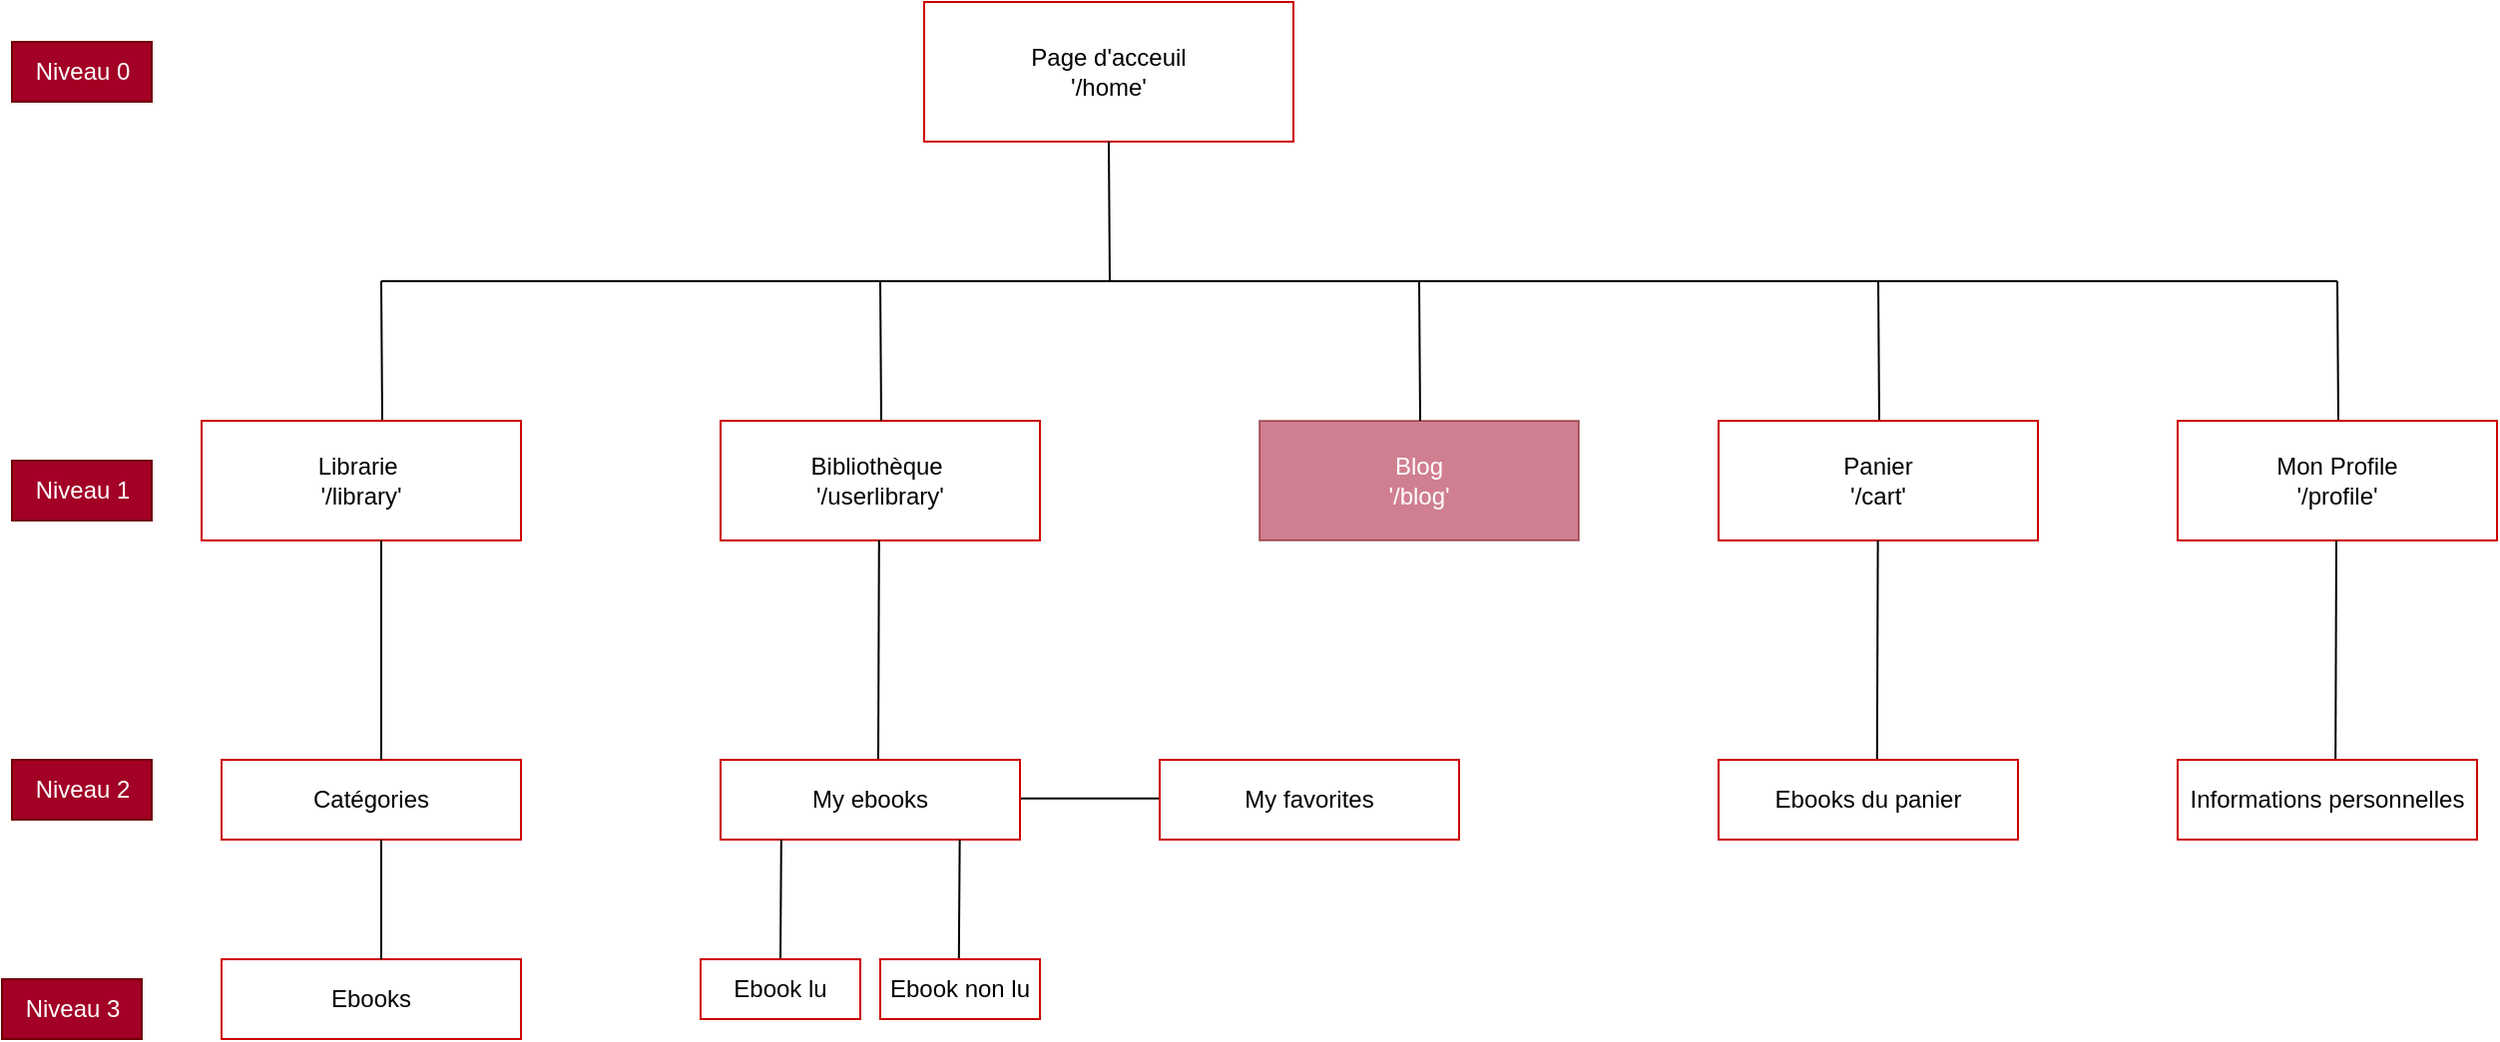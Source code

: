 <mxfile>
    <diagram id="qgjxE6ETZMt520O9OTiq" name="Page-1">
        <mxGraphModel dx="1590" dy="1090" grid="1" gridSize="10" guides="1" tooltips="1" connect="1" arrows="1" fold="1" page="1" pageScale="1" pageWidth="1169" pageHeight="1654" math="0" shadow="0">
            <root>
                <mxCell id="0"/>
                <mxCell id="1" parent="0"/>
                <mxCell id="2" value="Page d'acceuil&lt;br&gt;'/home'" style="whiteSpace=wrap;html=1;align=center;strokeColor=#CC0000;" vertex="1" parent="1">
                    <mxGeometry x="492" y="100" width="185" height="70" as="geometry"/>
                </mxCell>
                <mxCell id="3" value="" style="endArrow=none;html=1;entryX=0.5;entryY=1;entryDx=0;entryDy=0;" edge="1" parent="1" target="2">
                    <mxGeometry width="50" height="50" relative="1" as="geometry">
                        <mxPoint x="585" y="240" as="sourcePoint"/>
                        <mxPoint x="550" y="410" as="targetPoint"/>
                    </mxGeometry>
                </mxCell>
                <mxCell id="5" value="" style="endArrow=none;html=1;" edge="1" parent="1">
                    <mxGeometry width="50" height="50" relative="1" as="geometry">
                        <mxPoint x="220" y="240" as="sourcePoint"/>
                        <mxPoint x="1200" y="240" as="targetPoint"/>
                    </mxGeometry>
                </mxCell>
                <mxCell id="6" value="" style="endArrow=none;html=1;entryX=0.5;entryY=1;entryDx=0;entryDy=0;" edge="1" parent="1">
                    <mxGeometry width="50" height="50" relative="1" as="geometry">
                        <mxPoint x="220.5" y="310" as="sourcePoint"/>
                        <mxPoint x="220.0" y="240" as="targetPoint"/>
                    </mxGeometry>
                </mxCell>
                <mxCell id="7" value="" style="endArrow=none;html=1;entryX=0.5;entryY=1;entryDx=0;entryDy=0;" edge="1" parent="1">
                    <mxGeometry width="50" height="50" relative="1" as="geometry">
                        <mxPoint x="970.5" y="310" as="sourcePoint"/>
                        <mxPoint x="970.0" y="240" as="targetPoint"/>
                    </mxGeometry>
                </mxCell>
                <mxCell id="8" value="Librarie&amp;nbsp;&lt;br&gt;'/library'" style="whiteSpace=wrap;html=1;align=center;strokeColor=#CC0000;" vertex="1" parent="1">
                    <mxGeometry x="130" y="310" width="160" height="60" as="geometry"/>
                </mxCell>
                <mxCell id="9" value="Bibliothèque&amp;nbsp;&lt;br&gt;'/userlibrary'" style="whiteSpace=wrap;html=1;align=center;strokeColor=#CC0000;" vertex="1" parent="1">
                    <mxGeometry x="390" y="310" width="160" height="60" as="geometry"/>
                </mxCell>
                <mxCell id="10" value="Panier&lt;br&gt;'/cart'" style="whiteSpace=wrap;html=1;align=center;strokeColor=#CC0000;" vertex="1" parent="1">
                    <mxGeometry x="890" y="310" width="160" height="60" as="geometry"/>
                </mxCell>
                <mxCell id="11" value="Blog&lt;br&gt;'/blog'" style="whiteSpace=wrap;html=1;align=center;fillColor=#a20025;fontColor=#ffffff;strokeColor=#6F0000;opacity=50;" vertex="1" parent="1">
                    <mxGeometry x="660" y="310" width="160" height="60" as="geometry"/>
                </mxCell>
                <mxCell id="12" value="" style="endArrow=none;html=1;entryX=0.5;entryY=1;entryDx=0;entryDy=0;" edge="1" parent="1">
                    <mxGeometry width="50" height="50" relative="1" as="geometry">
                        <mxPoint x="470.5" y="310" as="sourcePoint"/>
                        <mxPoint x="470.0" y="240" as="targetPoint"/>
                    </mxGeometry>
                </mxCell>
                <mxCell id="13" value="" style="endArrow=none;html=1;entryX=0.5;entryY=1;entryDx=0;entryDy=0;" edge="1" parent="1">
                    <mxGeometry width="50" height="50" relative="1" as="geometry">
                        <mxPoint x="740.5" y="310" as="sourcePoint"/>
                        <mxPoint x="740.0" y="240" as="targetPoint"/>
                    </mxGeometry>
                </mxCell>
                <mxCell id="14" value="" style="endArrow=none;html=1;entryX=0.5;entryY=1;entryDx=0;entryDy=0;" edge="1" parent="1">
                    <mxGeometry width="50" height="50" relative="1" as="geometry">
                        <mxPoint x="469" y="480" as="sourcePoint"/>
                        <mxPoint x="469.41" y="370" as="targetPoint"/>
                    </mxGeometry>
                </mxCell>
                <mxCell id="15" value="" style="endArrow=none;html=1;" edge="1" parent="1">
                    <mxGeometry width="50" height="50" relative="1" as="geometry">
                        <mxPoint x="540" y="499.41" as="sourcePoint"/>
                        <mxPoint x="610" y="499.41" as="targetPoint"/>
                    </mxGeometry>
                </mxCell>
                <mxCell id="16" value="My ebooks" style="whiteSpace=wrap;html=1;align=center;strokeColor=#CC0000;" vertex="1" parent="1">
                    <mxGeometry x="390" y="480" width="150" height="40" as="geometry"/>
                </mxCell>
                <mxCell id="18" value="My favorites" style="whiteSpace=wrap;html=1;align=center;strokeColor=#CC0000;" vertex="1" parent="1">
                    <mxGeometry x="610" y="480" width="150" height="40" as="geometry"/>
                </mxCell>
                <mxCell id="24" value="" style="endArrow=none;html=1;entryX=0.5;entryY=1;entryDx=0;entryDy=0;" edge="1" parent="1">
                    <mxGeometry width="50" height="50" relative="1" as="geometry">
                        <mxPoint x="420" y="580.0" as="sourcePoint"/>
                        <mxPoint x="420.41" y="520.0" as="targetPoint"/>
                    </mxGeometry>
                </mxCell>
                <mxCell id="25" value="Ebook lu" style="whiteSpace=wrap;html=1;align=center;strokeColor=#CC0000;" vertex="1" parent="1">
                    <mxGeometry x="380" y="580" width="80" height="30" as="geometry"/>
                </mxCell>
                <mxCell id="26" value="" style="endArrow=none;html=1;entryX=0.5;entryY=1;entryDx=0;entryDy=0;" edge="1" parent="1">
                    <mxGeometry width="50" height="50" relative="1" as="geometry">
                        <mxPoint x="509.41" y="580.0" as="sourcePoint"/>
                        <mxPoint x="509.82" y="520.0" as="targetPoint"/>
                    </mxGeometry>
                </mxCell>
                <mxCell id="27" value="Ebook non lu" style="whiteSpace=wrap;html=1;align=center;strokeColor=#CC0000;" vertex="1" parent="1">
                    <mxGeometry x="470" y="580" width="80" height="30" as="geometry"/>
                </mxCell>
                <mxCell id="28" value="Catégories" style="whiteSpace=wrap;html=1;align=center;strokeColor=#CC0000;" vertex="1" parent="1">
                    <mxGeometry x="140" y="480" width="150" height="40" as="geometry"/>
                </mxCell>
                <mxCell id="29" value="" style="endArrow=none;html=1;entryX=0.5;entryY=1;entryDx=0;entryDy=0;" edge="1" parent="1">
                    <mxGeometry width="50" height="50" relative="1" as="geometry">
                        <mxPoint x="220" y="480" as="sourcePoint"/>
                        <mxPoint x="220.0" y="370" as="targetPoint"/>
                    </mxGeometry>
                </mxCell>
                <mxCell id="30" value="" style="endArrow=none;html=1;entryX=0.5;entryY=1;entryDx=0;entryDy=0;" edge="1" parent="1">
                    <mxGeometry width="50" height="50" relative="1" as="geometry">
                        <mxPoint x="969.41" y="480.0" as="sourcePoint"/>
                        <mxPoint x="969.82" y="370" as="targetPoint"/>
                    </mxGeometry>
                </mxCell>
                <mxCell id="31" value="Ebooks du panier" style="whiteSpace=wrap;html=1;align=center;strokeColor=#CC0000;" vertex="1" parent="1">
                    <mxGeometry x="890" y="480" width="150" height="40" as="geometry"/>
                </mxCell>
                <mxCell id="32" value="Niveau 1" style="text;html=1;align=center;verticalAlign=middle;resizable=0;points=[];autosize=1;strokeColor=#6F0000;fillColor=#a20025;fontColor=#ffffff;" vertex="1" parent="1">
                    <mxGeometry x="35" y="330" width="70" height="30" as="geometry"/>
                </mxCell>
                <mxCell id="33" value="Niveau 2" style="text;html=1;align=center;verticalAlign=middle;resizable=0;points=[];autosize=1;strokeColor=#6F0000;fillColor=#a20025;fontColor=#ffffff;" vertex="1" parent="1">
                    <mxGeometry x="35" y="480" width="70" height="30" as="geometry"/>
                </mxCell>
                <mxCell id="34" value="Niveau 3" style="text;html=1;align=center;verticalAlign=middle;resizable=0;points=[];autosize=1;strokeColor=#6F0000;fillColor=#a20025;fontColor=#ffffff;" vertex="1" parent="1">
                    <mxGeometry x="30" y="590" width="70" height="30" as="geometry"/>
                </mxCell>
                <mxCell id="35" value="Niveau 0" style="text;html=1;align=center;verticalAlign=middle;resizable=0;points=[];autosize=1;strokeColor=#6F0000;fillColor=#a20025;fontColor=#ffffff;" vertex="1" parent="1">
                    <mxGeometry x="35" y="120" width="70" height="30" as="geometry"/>
                </mxCell>
                <mxCell id="36" value="Ebooks" style="whiteSpace=wrap;html=1;align=center;strokeColor=#CC0000;" vertex="1" parent="1">
                    <mxGeometry x="140" y="580" width="150" height="40" as="geometry"/>
                </mxCell>
                <mxCell id="37" value="" style="endArrow=none;html=1;entryX=0.5;entryY=1;entryDx=0;entryDy=0;" edge="1" parent="1">
                    <mxGeometry width="50" height="50" relative="1" as="geometry">
                        <mxPoint x="220" y="580" as="sourcePoint"/>
                        <mxPoint x="220.0" y="520" as="targetPoint"/>
                    </mxGeometry>
                </mxCell>
                <mxCell id="38" value="" style="endArrow=none;html=1;entryX=0.5;entryY=1;entryDx=0;entryDy=0;" edge="1" parent="1">
                    <mxGeometry width="50" height="50" relative="1" as="geometry">
                        <mxPoint x="1200.5" y="310" as="sourcePoint"/>
                        <mxPoint x="1200" y="240" as="targetPoint"/>
                    </mxGeometry>
                </mxCell>
                <mxCell id="39" value="Mon Profile&lt;br&gt;'/profile'" style="whiteSpace=wrap;html=1;align=center;strokeColor=#CC0000;" vertex="1" parent="1">
                    <mxGeometry x="1120" y="310" width="160" height="60" as="geometry"/>
                </mxCell>
                <mxCell id="40" value="" style="endArrow=none;html=1;entryX=0.5;entryY=1;entryDx=0;entryDy=0;" edge="1" parent="1">
                    <mxGeometry width="50" height="50" relative="1" as="geometry">
                        <mxPoint x="1199.09" y="480.0" as="sourcePoint"/>
                        <mxPoint x="1199.5" y="370" as="targetPoint"/>
                    </mxGeometry>
                </mxCell>
                <mxCell id="41" value="Informations personnelles" style="whiteSpace=wrap;html=1;align=center;strokeColor=#CC0000;" vertex="1" parent="1">
                    <mxGeometry x="1120" y="480" width="150" height="40" as="geometry"/>
                </mxCell>
            </root>
        </mxGraphModel>
    </diagram>
</mxfile>